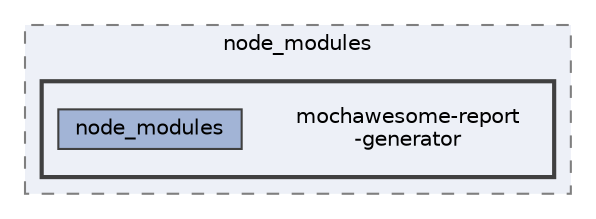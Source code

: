 digraph "C:/Users/arisc/OneDrive/Documents/GitHub/FINAL/EcoEats-Project/node_modules/mochawesome-report-generator"
{
 // LATEX_PDF_SIZE
  bgcolor="transparent";
  edge [fontname=Helvetica,fontsize=10,labelfontname=Helvetica,labelfontsize=10];
  node [fontname=Helvetica,fontsize=10,shape=box,height=0.2,width=0.4];
  compound=true
  subgraph clusterdir_5091f2b68170d33f954320199e2fed0a {
    graph [ bgcolor="#edf0f7", pencolor="grey50", label="node_modules", fontname=Helvetica,fontsize=10 style="filled,dashed", URL="dir_5091f2b68170d33f954320199e2fed0a.html",tooltip=""]
  subgraph clusterdir_0254663efc6ebc8c924b8365b038d961 {
    graph [ bgcolor="#edf0f7", pencolor="grey25", label="", fontname=Helvetica,fontsize=10 style="filled,bold", URL="dir_0254663efc6ebc8c924b8365b038d961.html",tooltip=""]
    dir_0254663efc6ebc8c924b8365b038d961 [shape=plaintext, label="mochawesome-report\l-generator"];
  dir_ec77102838aa3facad03b8b03ea4b15c [label="node_modules", fillcolor="#a2b4d6", color="grey25", style="filled", URL="dir_ec77102838aa3facad03b8b03ea4b15c.html",tooltip=""];
  }
  }
}
